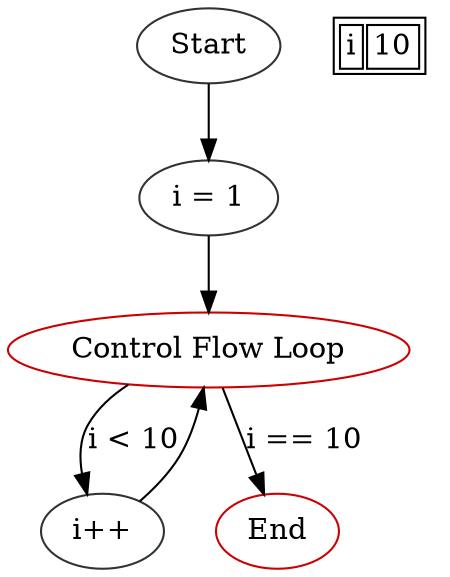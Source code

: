 digraph IncrementingLoop {
node1 [label="Start", color="#2e3436"]
node3 [label="i = 1", color="#2e3436"]
node4 [label="Control Flow\ Loop", color="#cc0000"]
node5 [label="i++", color="#2e3436"]
node2 [label="End", color="#cc0000"]

node1 -> node3
node3 -> node4
node4 -> node5 [label="i < 10"]
node4 -> node2 [label="i == 10"]
node5 -> node4
variables [shape=none, label=<<table><tr><td>i</td><td>10</td></tr></table>>]
}
